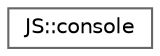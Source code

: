 digraph "Graphical Class Hierarchy"
{
 // LATEX_PDF_SIZE
  bgcolor="transparent";
  edge [fontname=Helvetica,fontsize=10,labelfontname=Helvetica,labelfontsize=10];
  node [fontname=Helvetica,fontsize=10,shape=box,height=0.2,width=0.4];
  rankdir="LR";
  Node0 [id="Node000000",label="JS::console",height=0.2,width=0.4,color="grey40", fillcolor="white", style="filled",URL="$classJS_1_1console.html",tooltip=" "];
}
